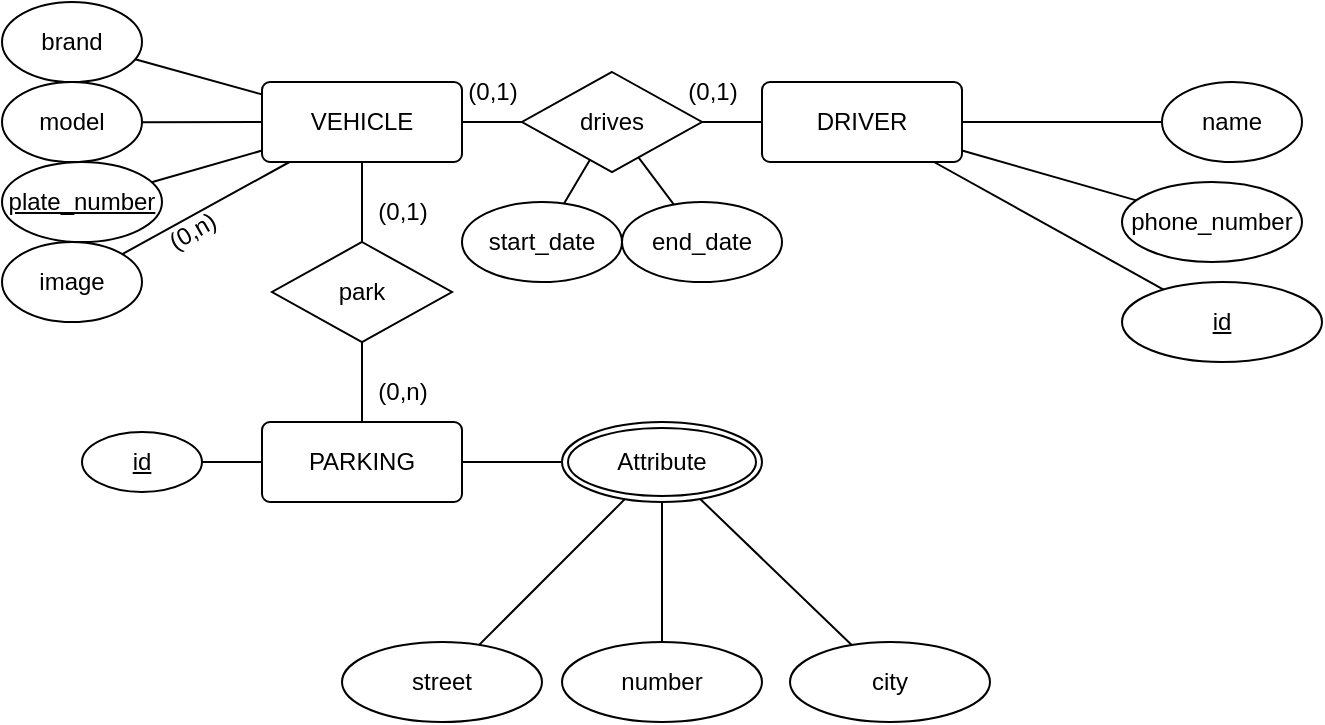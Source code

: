 <mxfile>
    <diagram id="4PUgpFk0JRD3RT1DK3LH" name="Página-1">
        <mxGraphModel dx="774" dy="398" grid="1" gridSize="10" guides="1" tooltips="1" connect="1" arrows="1" fold="1" page="1" pageScale="1" pageWidth="827" pageHeight="1169" math="0" shadow="0">
            <root>
                <mxCell id="0"/>
                <mxCell id="1" parent="0"/>
                <mxCell id="2" value="VEHICLE" style="rounded=1;arcSize=10;whiteSpace=wrap;html=1;align=center;" vertex="1" parent="1">
                    <mxGeometry x="150" y="50" width="100" height="40" as="geometry"/>
                </mxCell>
                <mxCell id="4" value="PARKING" style="rounded=1;arcSize=10;whiteSpace=wrap;html=1;align=center;" vertex="1" parent="1">
                    <mxGeometry x="150" y="220" width="100" height="40" as="geometry"/>
                </mxCell>
                <mxCell id="5" value="DRIVER" style="rounded=1;arcSize=10;whiteSpace=wrap;html=1;align=center;" vertex="1" parent="1">
                    <mxGeometry x="400" y="50" width="100" height="40" as="geometry"/>
                </mxCell>
                <mxCell id="21" value="brand" style="ellipse;whiteSpace=wrap;html=1;align=center;" vertex="1" parent="1">
                    <mxGeometry x="20" y="10" width="70" height="40" as="geometry"/>
                </mxCell>
                <mxCell id="22" value="model" style="ellipse;whiteSpace=wrap;html=1;align=center;" vertex="1" parent="1">
                    <mxGeometry x="20" y="50" width="70" height="40" as="geometry"/>
                </mxCell>
                <mxCell id="23" value="&lt;u&gt;plate_number&lt;/u&gt;" style="ellipse;whiteSpace=wrap;html=1;align=center;" vertex="1" parent="1">
                    <mxGeometry x="20" y="90" width="80" height="40" as="geometry"/>
                </mxCell>
                <mxCell id="24" value="image" style="ellipse;whiteSpace=wrap;html=1;align=center;" vertex="1" parent="1">
                    <mxGeometry x="20" y="130" width="70" height="40" as="geometry"/>
                </mxCell>
                <mxCell id="25" value="name" style="ellipse;whiteSpace=wrap;html=1;align=center;" vertex="1" parent="1">
                    <mxGeometry x="600" y="50" width="70" height="40" as="geometry"/>
                </mxCell>
                <mxCell id="26" value="phone_number" style="ellipse;whiteSpace=wrap;html=1;align=center;" vertex="1" parent="1">
                    <mxGeometry x="580" y="100" width="90" height="40" as="geometry"/>
                </mxCell>
                <mxCell id="27" value="" style="endArrow=none;html=1;rounded=0;exitX=1;exitY=0.5;exitDx=0;exitDy=0;" edge="1" parent="1" source="5" target="25">
                    <mxGeometry relative="1" as="geometry">
                        <mxPoint x="420" y="100" as="sourcePoint"/>
                        <mxPoint x="580" y="100" as="targetPoint"/>
                    </mxGeometry>
                </mxCell>
                <mxCell id="29" value="" style="endArrow=none;html=1;rounded=0;" edge="1" parent="1" source="5" target="26">
                    <mxGeometry relative="1" as="geometry">
                        <mxPoint x="420" y="100" as="sourcePoint"/>
                        <mxPoint x="580" y="100" as="targetPoint"/>
                    </mxGeometry>
                </mxCell>
                <mxCell id="30" value="drives" style="shape=rhombus;perimeter=rhombusPerimeter;whiteSpace=wrap;html=1;align=center;" vertex="1" parent="1">
                    <mxGeometry x="280" y="45" width="90" height="50" as="geometry"/>
                </mxCell>
                <mxCell id="31" value="" style="endArrow=none;html=1;rounded=0;" edge="1" parent="1" source="2" target="30">
                    <mxGeometry relative="1" as="geometry">
                        <mxPoint x="260" y="100" as="sourcePoint"/>
                        <mxPoint x="420" y="100" as="targetPoint"/>
                    </mxGeometry>
                </mxCell>
                <mxCell id="32" value="" style="endArrow=none;html=1;rounded=0;" edge="1" parent="1" source="30" target="5">
                    <mxGeometry relative="1" as="geometry">
                        <mxPoint x="360" y="70" as="sourcePoint"/>
                        <mxPoint x="420" y="100" as="targetPoint"/>
                    </mxGeometry>
                </mxCell>
                <mxCell id="33" value="(0,1)" style="text;html=1;align=center;verticalAlign=middle;resizable=0;points=[];autosize=1;strokeColor=none;fillColor=none;" vertex="1" parent="1">
                    <mxGeometry x="240" y="40" width="50" height="30" as="geometry"/>
                </mxCell>
                <mxCell id="34" value="(0,1)" style="text;html=1;align=center;verticalAlign=middle;resizable=0;points=[];autosize=1;strokeColor=none;fillColor=none;" vertex="1" parent="1">
                    <mxGeometry x="350" y="40" width="50" height="30" as="geometry"/>
                </mxCell>
                <mxCell id="35" value="park" style="shape=rhombus;perimeter=rhombusPerimeter;whiteSpace=wrap;html=1;align=center;" vertex="1" parent="1">
                    <mxGeometry x="155" y="130" width="90" height="50" as="geometry"/>
                </mxCell>
                <mxCell id="36" value="" style="endArrow=none;html=1;rounded=0;" edge="1" parent="1" source="2" target="35">
                    <mxGeometry relative="1" as="geometry">
                        <mxPoint x="260" y="100" as="sourcePoint"/>
                        <mxPoint x="420" y="100" as="targetPoint"/>
                    </mxGeometry>
                </mxCell>
                <mxCell id="37" value="" style="endArrow=none;html=1;rounded=0;" edge="1" parent="1" source="35" target="4">
                    <mxGeometry relative="1" as="geometry">
                        <mxPoint x="260" y="100" as="sourcePoint"/>
                        <mxPoint x="420" y="100" as="targetPoint"/>
                    </mxGeometry>
                </mxCell>
                <mxCell id="38" value="(0,n)" style="text;html=1;align=center;verticalAlign=middle;resizable=0;points=[];autosize=1;strokeColor=none;fillColor=none;" vertex="1" parent="1">
                    <mxGeometry x="195" y="190" width="50" height="30" as="geometry"/>
                </mxCell>
                <mxCell id="39" value="(0,1)" style="text;html=1;align=center;verticalAlign=middle;resizable=0;points=[];autosize=1;strokeColor=none;fillColor=none;" vertex="1" parent="1">
                    <mxGeometry x="195" y="100" width="50" height="30" as="geometry"/>
                </mxCell>
                <mxCell id="41" value="id" style="ellipse;whiteSpace=wrap;html=1;align=center;fontStyle=4;" vertex="1" parent="1">
                    <mxGeometry x="580" y="150" width="100" height="40" as="geometry"/>
                </mxCell>
                <mxCell id="43" value="" style="endArrow=none;html=1;rounded=0;" edge="1" parent="1" source="5" target="41">
                    <mxGeometry relative="1" as="geometry">
                        <mxPoint x="450" y="70" as="sourcePoint"/>
                        <mxPoint x="610" y="70" as="targetPoint"/>
                    </mxGeometry>
                </mxCell>
                <mxCell id="47" value="" style="endArrow=none;html=1;rounded=0;" edge="1" parent="1" source="22" target="2">
                    <mxGeometry relative="1" as="geometry">
                        <mxPoint x="70" y="70" as="sourcePoint"/>
                        <mxPoint x="230" y="70" as="targetPoint"/>
                    </mxGeometry>
                </mxCell>
                <mxCell id="48" value="" style="endArrow=none;html=1;rounded=0;" edge="1" parent="1" source="21" target="2">
                    <mxGeometry relative="1" as="geometry">
                        <mxPoint x="260" y="130" as="sourcePoint"/>
                        <mxPoint x="190" y="70" as="targetPoint"/>
                    </mxGeometry>
                </mxCell>
                <mxCell id="49" value="" style="endArrow=none;html=1;rounded=0;" edge="1" parent="1" source="23" target="2">
                    <mxGeometry relative="1" as="geometry">
                        <mxPoint x="260" y="130" as="sourcePoint"/>
                        <mxPoint x="420" y="130" as="targetPoint"/>
                    </mxGeometry>
                </mxCell>
                <mxCell id="50" value="" style="endArrow=none;html=1;rounded=0;" edge="1" parent="1" source="24" target="2">
                    <mxGeometry relative="1" as="geometry">
                        <mxPoint x="260" y="130" as="sourcePoint"/>
                        <mxPoint x="420" y="130" as="targetPoint"/>
                    </mxGeometry>
                </mxCell>
                <mxCell id="51" value="(0,n)" style="text;html=1;align=center;verticalAlign=middle;resizable=0;points=[];autosize=1;strokeColor=none;fillColor=none;rotation=-30;" vertex="1" parent="1">
                    <mxGeometry x="90" y="110" width="50" height="30" as="geometry"/>
                </mxCell>
                <mxCell id="56" value="Attribute" style="ellipse;shape=doubleEllipse;margin=3;whiteSpace=wrap;html=1;align=center;" vertex="1" parent="1">
                    <mxGeometry x="300" y="220" width="100" height="40" as="geometry"/>
                </mxCell>
                <mxCell id="57" value="" style="endArrow=none;html=1;rounded=0;" edge="1" parent="1" source="4" target="56">
                    <mxGeometry relative="1" as="geometry">
                        <mxPoint x="260" y="150" as="sourcePoint"/>
                        <mxPoint x="420" y="150" as="targetPoint"/>
                    </mxGeometry>
                </mxCell>
                <mxCell id="58" value="number" style="ellipse;whiteSpace=wrap;html=1;align=center;" vertex="1" parent="1">
                    <mxGeometry x="300" y="330" width="100" height="40" as="geometry"/>
                </mxCell>
                <mxCell id="59" value="street" style="ellipse;whiteSpace=wrap;html=1;align=center;" vertex="1" parent="1">
                    <mxGeometry x="190" y="330" width="100" height="40" as="geometry"/>
                </mxCell>
                <mxCell id="60" value="city" style="ellipse;whiteSpace=wrap;html=1;align=center;" vertex="1" parent="1">
                    <mxGeometry x="414" y="330" width="100" height="40" as="geometry"/>
                </mxCell>
                <mxCell id="62" value="" style="endArrow=none;html=1;rounded=0;" edge="1" parent="1" source="59" target="56">
                    <mxGeometry relative="1" as="geometry">
                        <mxPoint x="260" y="240" as="sourcePoint"/>
                        <mxPoint x="420" y="240" as="targetPoint"/>
                    </mxGeometry>
                </mxCell>
                <mxCell id="63" value="" style="endArrow=none;html=1;rounded=0;" edge="1" parent="1" source="56" target="58">
                    <mxGeometry relative="1" as="geometry">
                        <mxPoint x="360" y="280" as="sourcePoint"/>
                        <mxPoint x="520" y="280" as="targetPoint"/>
                    </mxGeometry>
                </mxCell>
                <mxCell id="64" value="" style="endArrow=none;html=1;rounded=0;" edge="1" parent="1" source="56" target="60">
                    <mxGeometry relative="1" as="geometry">
                        <mxPoint x="400" y="280" as="sourcePoint"/>
                        <mxPoint x="560" y="280" as="targetPoint"/>
                    </mxGeometry>
                </mxCell>
                <mxCell id="65" value="id" style="ellipse;whiteSpace=wrap;html=1;align=center;fontStyle=4;" vertex="1" parent="1">
                    <mxGeometry x="60" y="225" width="60" height="30" as="geometry"/>
                </mxCell>
                <mxCell id="66" value="" style="endArrow=none;html=1;rounded=0;" edge="1" target="4" parent="1" source="65">
                    <mxGeometry relative="1" as="geometry">
                        <mxPoint x="80" y="234" as="sourcePoint"/>
                        <mxPoint x="40" y="140" as="targetPoint"/>
                    </mxGeometry>
                </mxCell>
                <mxCell id="69" value="end_date" style="ellipse;whiteSpace=wrap;html=1;align=center;" vertex="1" parent="1">
                    <mxGeometry x="330" y="110" width="80" height="40" as="geometry"/>
                </mxCell>
                <mxCell id="68" value="start_date" style="ellipse;whiteSpace=wrap;html=1;align=center;" vertex="1" parent="1">
                    <mxGeometry x="250" y="110" width="80" height="40" as="geometry"/>
                </mxCell>
                <mxCell id="70" value="" style="endArrow=none;html=1;rounded=0;" edge="1" parent="1" source="68" target="30">
                    <mxGeometry relative="1" as="geometry">
                        <mxPoint x="270" y="90" as="sourcePoint"/>
                        <mxPoint x="430" y="90" as="targetPoint"/>
                    </mxGeometry>
                </mxCell>
                <mxCell id="71" value="" style="endArrow=none;html=1;rounded=0;" edge="1" parent="1" source="30" target="69">
                    <mxGeometry relative="1" as="geometry">
                        <mxPoint x="320" y="100" as="sourcePoint"/>
                        <mxPoint x="480" y="100" as="targetPoint"/>
                    </mxGeometry>
                </mxCell>
            </root>
        </mxGraphModel>
    </diagram>
</mxfile>
